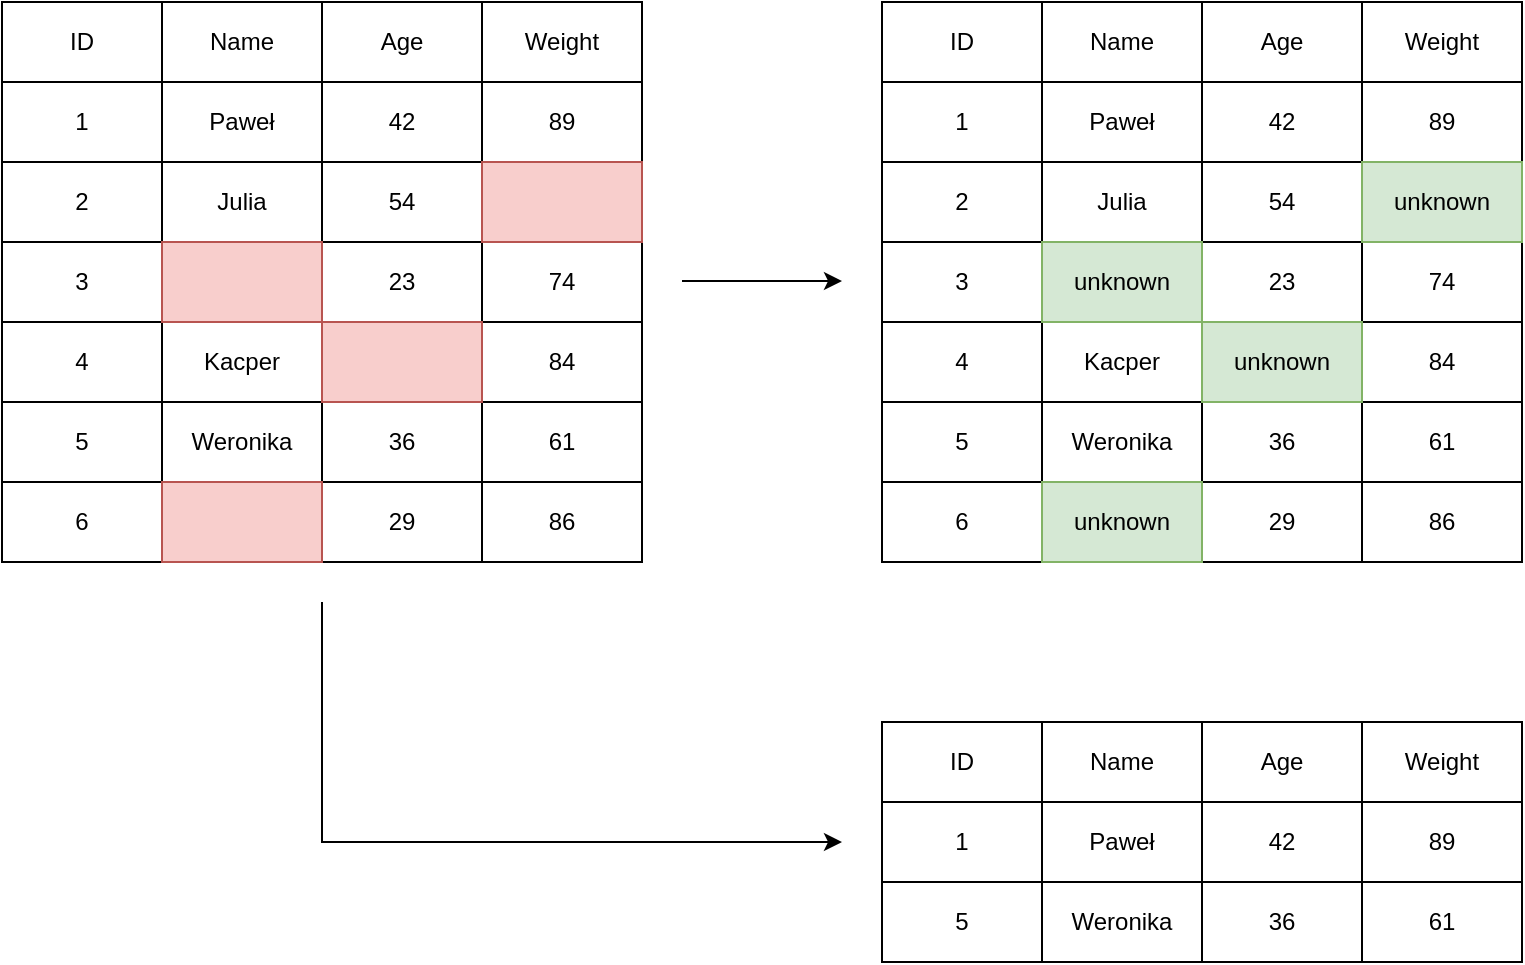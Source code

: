 <mxfile version="16.6.6" type="device"><diagram id="5w7k5mu2tIpg2u0TCDt8" name="Page-1"><mxGraphModel dx="782" dy="436" grid="1" gridSize="10" guides="1" tooltips="1" connect="1" arrows="1" fold="1" page="1" pageScale="1" pageWidth="827" pageHeight="1169" math="0" shadow="0"><root><mxCell id="0"/><mxCell id="1" parent="0"/><mxCell id="U27TmaZeN-YE3eZqIig5-1" value="ID" style="rounded=0;whiteSpace=wrap;html=1;" vertex="1" parent="1"><mxGeometry x="40" y="40" width="80" height="40" as="geometry"/></mxCell><mxCell id="U27TmaZeN-YE3eZqIig5-2" value="Name" style="rounded=0;whiteSpace=wrap;html=1;" vertex="1" parent="1"><mxGeometry x="120" y="40" width="80" height="40" as="geometry"/></mxCell><mxCell id="U27TmaZeN-YE3eZqIig5-3" value="Age" style="rounded=0;whiteSpace=wrap;html=1;" vertex="1" parent="1"><mxGeometry x="200" y="40" width="80" height="40" as="geometry"/></mxCell><mxCell id="U27TmaZeN-YE3eZqIig5-4" value="Weight" style="rounded=0;whiteSpace=wrap;html=1;" vertex="1" parent="1"><mxGeometry x="280" y="40" width="80" height="40" as="geometry"/></mxCell><mxCell id="U27TmaZeN-YE3eZqIig5-5" value="1" style="rounded=0;whiteSpace=wrap;html=1;" vertex="1" parent="1"><mxGeometry x="40" y="80" width="80" height="40" as="geometry"/></mxCell><mxCell id="U27TmaZeN-YE3eZqIig5-6" value="Paweł" style="rounded=0;whiteSpace=wrap;html=1;" vertex="1" parent="1"><mxGeometry x="120" y="80" width="80" height="40" as="geometry"/></mxCell><mxCell id="U27TmaZeN-YE3eZqIig5-7" value="42" style="rounded=0;whiteSpace=wrap;html=1;" vertex="1" parent="1"><mxGeometry x="200" y="80" width="80" height="40" as="geometry"/></mxCell><mxCell id="U27TmaZeN-YE3eZqIig5-8" value="89" style="rounded=0;whiteSpace=wrap;html=1;" vertex="1" parent="1"><mxGeometry x="280" y="80" width="80" height="40" as="geometry"/></mxCell><mxCell id="U27TmaZeN-YE3eZqIig5-9" value="2" style="rounded=0;whiteSpace=wrap;html=1;" vertex="1" parent="1"><mxGeometry x="40" y="120" width="80" height="40" as="geometry"/></mxCell><mxCell id="U27TmaZeN-YE3eZqIig5-10" value="Julia" style="rounded=0;whiteSpace=wrap;html=1;" vertex="1" parent="1"><mxGeometry x="120" y="120" width="80" height="40" as="geometry"/></mxCell><mxCell id="U27TmaZeN-YE3eZqIig5-11" value="54" style="rounded=0;whiteSpace=wrap;html=1;" vertex="1" parent="1"><mxGeometry x="200" y="120" width="80" height="40" as="geometry"/></mxCell><mxCell id="U27TmaZeN-YE3eZqIig5-13" value="3" style="rounded=0;whiteSpace=wrap;html=1;" vertex="1" parent="1"><mxGeometry x="40" y="160" width="80" height="40" as="geometry"/></mxCell><mxCell id="U27TmaZeN-YE3eZqIig5-15" value="23" style="rounded=0;whiteSpace=wrap;html=1;" vertex="1" parent="1"><mxGeometry x="200" y="160" width="80" height="40" as="geometry"/></mxCell><mxCell id="U27TmaZeN-YE3eZqIig5-16" value="74" style="rounded=0;whiteSpace=wrap;html=1;" vertex="1" parent="1"><mxGeometry x="280" y="160" width="80" height="40" as="geometry"/></mxCell><mxCell id="U27TmaZeN-YE3eZqIig5-17" value="4" style="rounded=0;whiteSpace=wrap;html=1;" vertex="1" parent="1"><mxGeometry x="40" y="200" width="80" height="40" as="geometry"/></mxCell><mxCell id="U27TmaZeN-YE3eZqIig5-18" value="Kacper" style="rounded=0;whiteSpace=wrap;html=1;" vertex="1" parent="1"><mxGeometry x="120" y="200" width="80" height="40" as="geometry"/></mxCell><mxCell id="U27TmaZeN-YE3eZqIig5-20" value="84" style="rounded=0;whiteSpace=wrap;html=1;" vertex="1" parent="1"><mxGeometry x="280" y="200" width="80" height="40" as="geometry"/></mxCell><mxCell id="U27TmaZeN-YE3eZqIig5-21" value="5" style="rounded=0;whiteSpace=wrap;html=1;" vertex="1" parent="1"><mxGeometry x="40" y="240" width="80" height="40" as="geometry"/></mxCell><mxCell id="U27TmaZeN-YE3eZqIig5-22" value="Weronika" style="rounded=0;whiteSpace=wrap;html=1;" vertex="1" parent="1"><mxGeometry x="120" y="240" width="80" height="40" as="geometry"/></mxCell><mxCell id="U27TmaZeN-YE3eZqIig5-23" value="36" style="rounded=0;whiteSpace=wrap;html=1;" vertex="1" parent="1"><mxGeometry x="200" y="240" width="80" height="40" as="geometry"/></mxCell><mxCell id="U27TmaZeN-YE3eZqIig5-24" value="61" style="rounded=0;whiteSpace=wrap;html=1;" vertex="1" parent="1"><mxGeometry x="280" y="240" width="80" height="40" as="geometry"/></mxCell><mxCell id="U27TmaZeN-YE3eZqIig5-25" value="6" style="rounded=0;whiteSpace=wrap;html=1;" vertex="1" parent="1"><mxGeometry x="40" y="280" width="80" height="40" as="geometry"/></mxCell><mxCell id="U27TmaZeN-YE3eZqIig5-27" value="29" style="rounded=0;whiteSpace=wrap;html=1;" vertex="1" parent="1"><mxGeometry x="200" y="280" width="80" height="40" as="geometry"/></mxCell><mxCell id="U27TmaZeN-YE3eZqIig5-28" value="86" style="rounded=0;whiteSpace=wrap;html=1;" vertex="1" parent="1"><mxGeometry x="280" y="280" width="80" height="40" as="geometry"/></mxCell><mxCell id="U27TmaZeN-YE3eZqIig5-29" value="" style="rounded=0;whiteSpace=wrap;html=1;fillColor=#f8cecc;strokeColor=#b85450;" vertex="1" parent="1"><mxGeometry x="280" y="120" width="80" height="40" as="geometry"/></mxCell><mxCell id="U27TmaZeN-YE3eZqIig5-30" value="" style="rounded=0;whiteSpace=wrap;html=1;fillColor=#f8cecc;strokeColor=#b85450;" vertex="1" parent="1"><mxGeometry x="120" y="160" width="80" height="40" as="geometry"/></mxCell><mxCell id="U27TmaZeN-YE3eZqIig5-31" value="" style="rounded=0;whiteSpace=wrap;html=1;fillColor=#f8cecc;strokeColor=#b85450;" vertex="1" parent="1"><mxGeometry x="200" y="200" width="80" height="40" as="geometry"/></mxCell><mxCell id="U27TmaZeN-YE3eZqIig5-32" value="" style="rounded=0;whiteSpace=wrap;html=1;fillColor=#f8cecc;strokeColor=#b85450;" vertex="1" parent="1"><mxGeometry x="120" y="280" width="80" height="40" as="geometry"/></mxCell><mxCell id="U27TmaZeN-YE3eZqIig5-33" value="" style="endArrow=classic;html=1;rounded=0;" edge="1" parent="1"><mxGeometry width="50" height="50" relative="1" as="geometry"><mxPoint x="380" y="179.5" as="sourcePoint"/><mxPoint x="460" y="179.5" as="targetPoint"/></mxGeometry></mxCell><mxCell id="U27TmaZeN-YE3eZqIig5-34" value="ID" style="rounded=0;whiteSpace=wrap;html=1;" vertex="1" parent="1"><mxGeometry x="480" y="40" width="80" height="40" as="geometry"/></mxCell><mxCell id="U27TmaZeN-YE3eZqIig5-35" value="Name" style="rounded=0;whiteSpace=wrap;html=1;" vertex="1" parent="1"><mxGeometry x="560" y="40" width="80" height="40" as="geometry"/></mxCell><mxCell id="U27TmaZeN-YE3eZqIig5-36" value="Age" style="rounded=0;whiteSpace=wrap;html=1;" vertex="1" parent="1"><mxGeometry x="640" y="40" width="80" height="40" as="geometry"/></mxCell><mxCell id="U27TmaZeN-YE3eZqIig5-37" value="Weight" style="rounded=0;whiteSpace=wrap;html=1;" vertex="1" parent="1"><mxGeometry x="720" y="40" width="80" height="40" as="geometry"/></mxCell><mxCell id="U27TmaZeN-YE3eZqIig5-38" value="1" style="rounded=0;whiteSpace=wrap;html=1;" vertex="1" parent="1"><mxGeometry x="480" y="80" width="80" height="40" as="geometry"/></mxCell><mxCell id="U27TmaZeN-YE3eZqIig5-39" value="Paweł" style="rounded=0;whiteSpace=wrap;html=1;" vertex="1" parent="1"><mxGeometry x="560" y="80" width="80" height="40" as="geometry"/></mxCell><mxCell id="U27TmaZeN-YE3eZqIig5-40" value="42" style="rounded=0;whiteSpace=wrap;html=1;" vertex="1" parent="1"><mxGeometry x="640" y="80" width="80" height="40" as="geometry"/></mxCell><mxCell id="U27TmaZeN-YE3eZqIig5-41" value="89" style="rounded=0;whiteSpace=wrap;html=1;" vertex="1" parent="1"><mxGeometry x="720" y="80" width="80" height="40" as="geometry"/></mxCell><mxCell id="U27TmaZeN-YE3eZqIig5-42" value="2" style="rounded=0;whiteSpace=wrap;html=1;" vertex="1" parent="1"><mxGeometry x="480" y="120" width="80" height="40" as="geometry"/></mxCell><mxCell id="U27TmaZeN-YE3eZqIig5-43" value="Julia" style="rounded=0;whiteSpace=wrap;html=1;" vertex="1" parent="1"><mxGeometry x="560" y="120" width="80" height="40" as="geometry"/></mxCell><mxCell id="U27TmaZeN-YE3eZqIig5-44" value="54" style="rounded=0;whiteSpace=wrap;html=1;" vertex="1" parent="1"><mxGeometry x="640" y="120" width="80" height="40" as="geometry"/></mxCell><mxCell id="U27TmaZeN-YE3eZqIig5-45" value="3" style="rounded=0;whiteSpace=wrap;html=1;" vertex="1" parent="1"><mxGeometry x="480" y="160" width="80" height="40" as="geometry"/></mxCell><mxCell id="U27TmaZeN-YE3eZqIig5-46" value="23" style="rounded=0;whiteSpace=wrap;html=1;" vertex="1" parent="1"><mxGeometry x="640" y="160" width="80" height="40" as="geometry"/></mxCell><mxCell id="U27TmaZeN-YE3eZqIig5-47" value="74" style="rounded=0;whiteSpace=wrap;html=1;" vertex="1" parent="1"><mxGeometry x="720" y="160" width="80" height="40" as="geometry"/></mxCell><mxCell id="U27TmaZeN-YE3eZqIig5-48" value="4" style="rounded=0;whiteSpace=wrap;html=1;" vertex="1" parent="1"><mxGeometry x="480" y="200" width="80" height="40" as="geometry"/></mxCell><mxCell id="U27TmaZeN-YE3eZqIig5-49" value="Kacper" style="rounded=0;whiteSpace=wrap;html=1;" vertex="1" parent="1"><mxGeometry x="560" y="200" width="80" height="40" as="geometry"/></mxCell><mxCell id="U27TmaZeN-YE3eZqIig5-50" value="84" style="rounded=0;whiteSpace=wrap;html=1;" vertex="1" parent="1"><mxGeometry x="720" y="200" width="80" height="40" as="geometry"/></mxCell><mxCell id="U27TmaZeN-YE3eZqIig5-51" value="5" style="rounded=0;whiteSpace=wrap;html=1;" vertex="1" parent="1"><mxGeometry x="480" y="240" width="80" height="40" as="geometry"/></mxCell><mxCell id="U27TmaZeN-YE3eZqIig5-52" value="Weronika" style="rounded=0;whiteSpace=wrap;html=1;" vertex="1" parent="1"><mxGeometry x="560" y="240" width="80" height="40" as="geometry"/></mxCell><mxCell id="U27TmaZeN-YE3eZqIig5-53" value="36" style="rounded=0;whiteSpace=wrap;html=1;" vertex="1" parent="1"><mxGeometry x="640" y="240" width="80" height="40" as="geometry"/></mxCell><mxCell id="U27TmaZeN-YE3eZqIig5-54" value="61" style="rounded=0;whiteSpace=wrap;html=1;" vertex="1" parent="1"><mxGeometry x="720" y="240" width="80" height="40" as="geometry"/></mxCell><mxCell id="U27TmaZeN-YE3eZqIig5-55" value="6" style="rounded=0;whiteSpace=wrap;html=1;" vertex="1" parent="1"><mxGeometry x="480" y="280" width="80" height="40" as="geometry"/></mxCell><mxCell id="U27TmaZeN-YE3eZqIig5-56" value="29" style="rounded=0;whiteSpace=wrap;html=1;" vertex="1" parent="1"><mxGeometry x="640" y="280" width="80" height="40" as="geometry"/></mxCell><mxCell id="U27TmaZeN-YE3eZqIig5-57" value="86" style="rounded=0;whiteSpace=wrap;html=1;" vertex="1" parent="1"><mxGeometry x="720" y="280" width="80" height="40" as="geometry"/></mxCell><mxCell id="U27TmaZeN-YE3eZqIig5-59" value="unknown" style="rounded=0;whiteSpace=wrap;html=1;fillColor=#d5e8d4;strokeColor=#82b366;" vertex="1" parent="1"><mxGeometry x="560" y="160" width="80" height="40" as="geometry"/></mxCell><mxCell id="U27TmaZeN-YE3eZqIig5-62" value="unknown" style="rounded=0;whiteSpace=wrap;html=1;fillColor=#d5e8d4;strokeColor=#82b366;" vertex="1" parent="1"><mxGeometry x="640" y="200" width="80" height="40" as="geometry"/></mxCell><mxCell id="U27TmaZeN-YE3eZqIig5-63" value="unknown" style="rounded=0;whiteSpace=wrap;html=1;fillColor=#d5e8d4;strokeColor=#82b366;" vertex="1" parent="1"><mxGeometry x="720" y="120" width="80" height="40" as="geometry"/></mxCell><mxCell id="U27TmaZeN-YE3eZqIig5-64" value="unknown" style="rounded=0;whiteSpace=wrap;html=1;fillColor=#d5e8d4;strokeColor=#82b366;" vertex="1" parent="1"><mxGeometry x="560" y="280" width="80" height="40" as="geometry"/></mxCell><mxCell id="U27TmaZeN-YE3eZqIig5-65" value="ID" style="rounded=0;whiteSpace=wrap;html=1;" vertex="1" parent="1"><mxGeometry x="480" y="400" width="80" height="40" as="geometry"/></mxCell><mxCell id="U27TmaZeN-YE3eZqIig5-66" value="Name" style="rounded=0;whiteSpace=wrap;html=1;" vertex="1" parent="1"><mxGeometry x="560" y="400" width="80" height="40" as="geometry"/></mxCell><mxCell id="U27TmaZeN-YE3eZqIig5-67" value="Age" style="rounded=0;whiteSpace=wrap;html=1;" vertex="1" parent="1"><mxGeometry x="640" y="400" width="80" height="40" as="geometry"/></mxCell><mxCell id="U27TmaZeN-YE3eZqIig5-68" value="Weight" style="rounded=0;whiteSpace=wrap;html=1;" vertex="1" parent="1"><mxGeometry x="720" y="400" width="80" height="40" as="geometry"/></mxCell><mxCell id="U27TmaZeN-YE3eZqIig5-69" value="1" style="rounded=0;whiteSpace=wrap;html=1;" vertex="1" parent="1"><mxGeometry x="480" y="440" width="80" height="40" as="geometry"/></mxCell><mxCell id="U27TmaZeN-YE3eZqIig5-70" value="Paweł" style="rounded=0;whiteSpace=wrap;html=1;" vertex="1" parent="1"><mxGeometry x="560" y="440" width="80" height="40" as="geometry"/></mxCell><mxCell id="U27TmaZeN-YE3eZqIig5-71" value="42" style="rounded=0;whiteSpace=wrap;html=1;" vertex="1" parent="1"><mxGeometry x="640" y="440" width="80" height="40" as="geometry"/></mxCell><mxCell id="U27TmaZeN-YE3eZqIig5-72" value="89" style="rounded=0;whiteSpace=wrap;html=1;" vertex="1" parent="1"><mxGeometry x="720" y="440" width="80" height="40" as="geometry"/></mxCell><mxCell id="U27TmaZeN-YE3eZqIig5-82" value="5" style="rounded=0;whiteSpace=wrap;html=1;" vertex="1" parent="1"><mxGeometry x="480" y="480" width="80" height="40" as="geometry"/></mxCell><mxCell id="U27TmaZeN-YE3eZqIig5-83" value="Weronika" style="rounded=0;whiteSpace=wrap;html=1;" vertex="1" parent="1"><mxGeometry x="560" y="480" width="80" height="40" as="geometry"/></mxCell><mxCell id="U27TmaZeN-YE3eZqIig5-84" value="36" style="rounded=0;whiteSpace=wrap;html=1;" vertex="1" parent="1"><mxGeometry x="640" y="480" width="80" height="40" as="geometry"/></mxCell><mxCell id="U27TmaZeN-YE3eZqIig5-85" value="61" style="rounded=0;whiteSpace=wrap;html=1;" vertex="1" parent="1"><mxGeometry x="720" y="480" width="80" height="40" as="geometry"/></mxCell><mxCell id="U27TmaZeN-YE3eZqIig5-93" value="" style="endArrow=classic;html=1;rounded=0;" edge="1" parent="1"><mxGeometry width="50" height="50" relative="1" as="geometry"><mxPoint x="200" y="340" as="sourcePoint"/><mxPoint x="460" y="460" as="targetPoint"/><Array as="points"><mxPoint x="200" y="460"/></Array></mxGeometry></mxCell></root></mxGraphModel></diagram></mxfile>